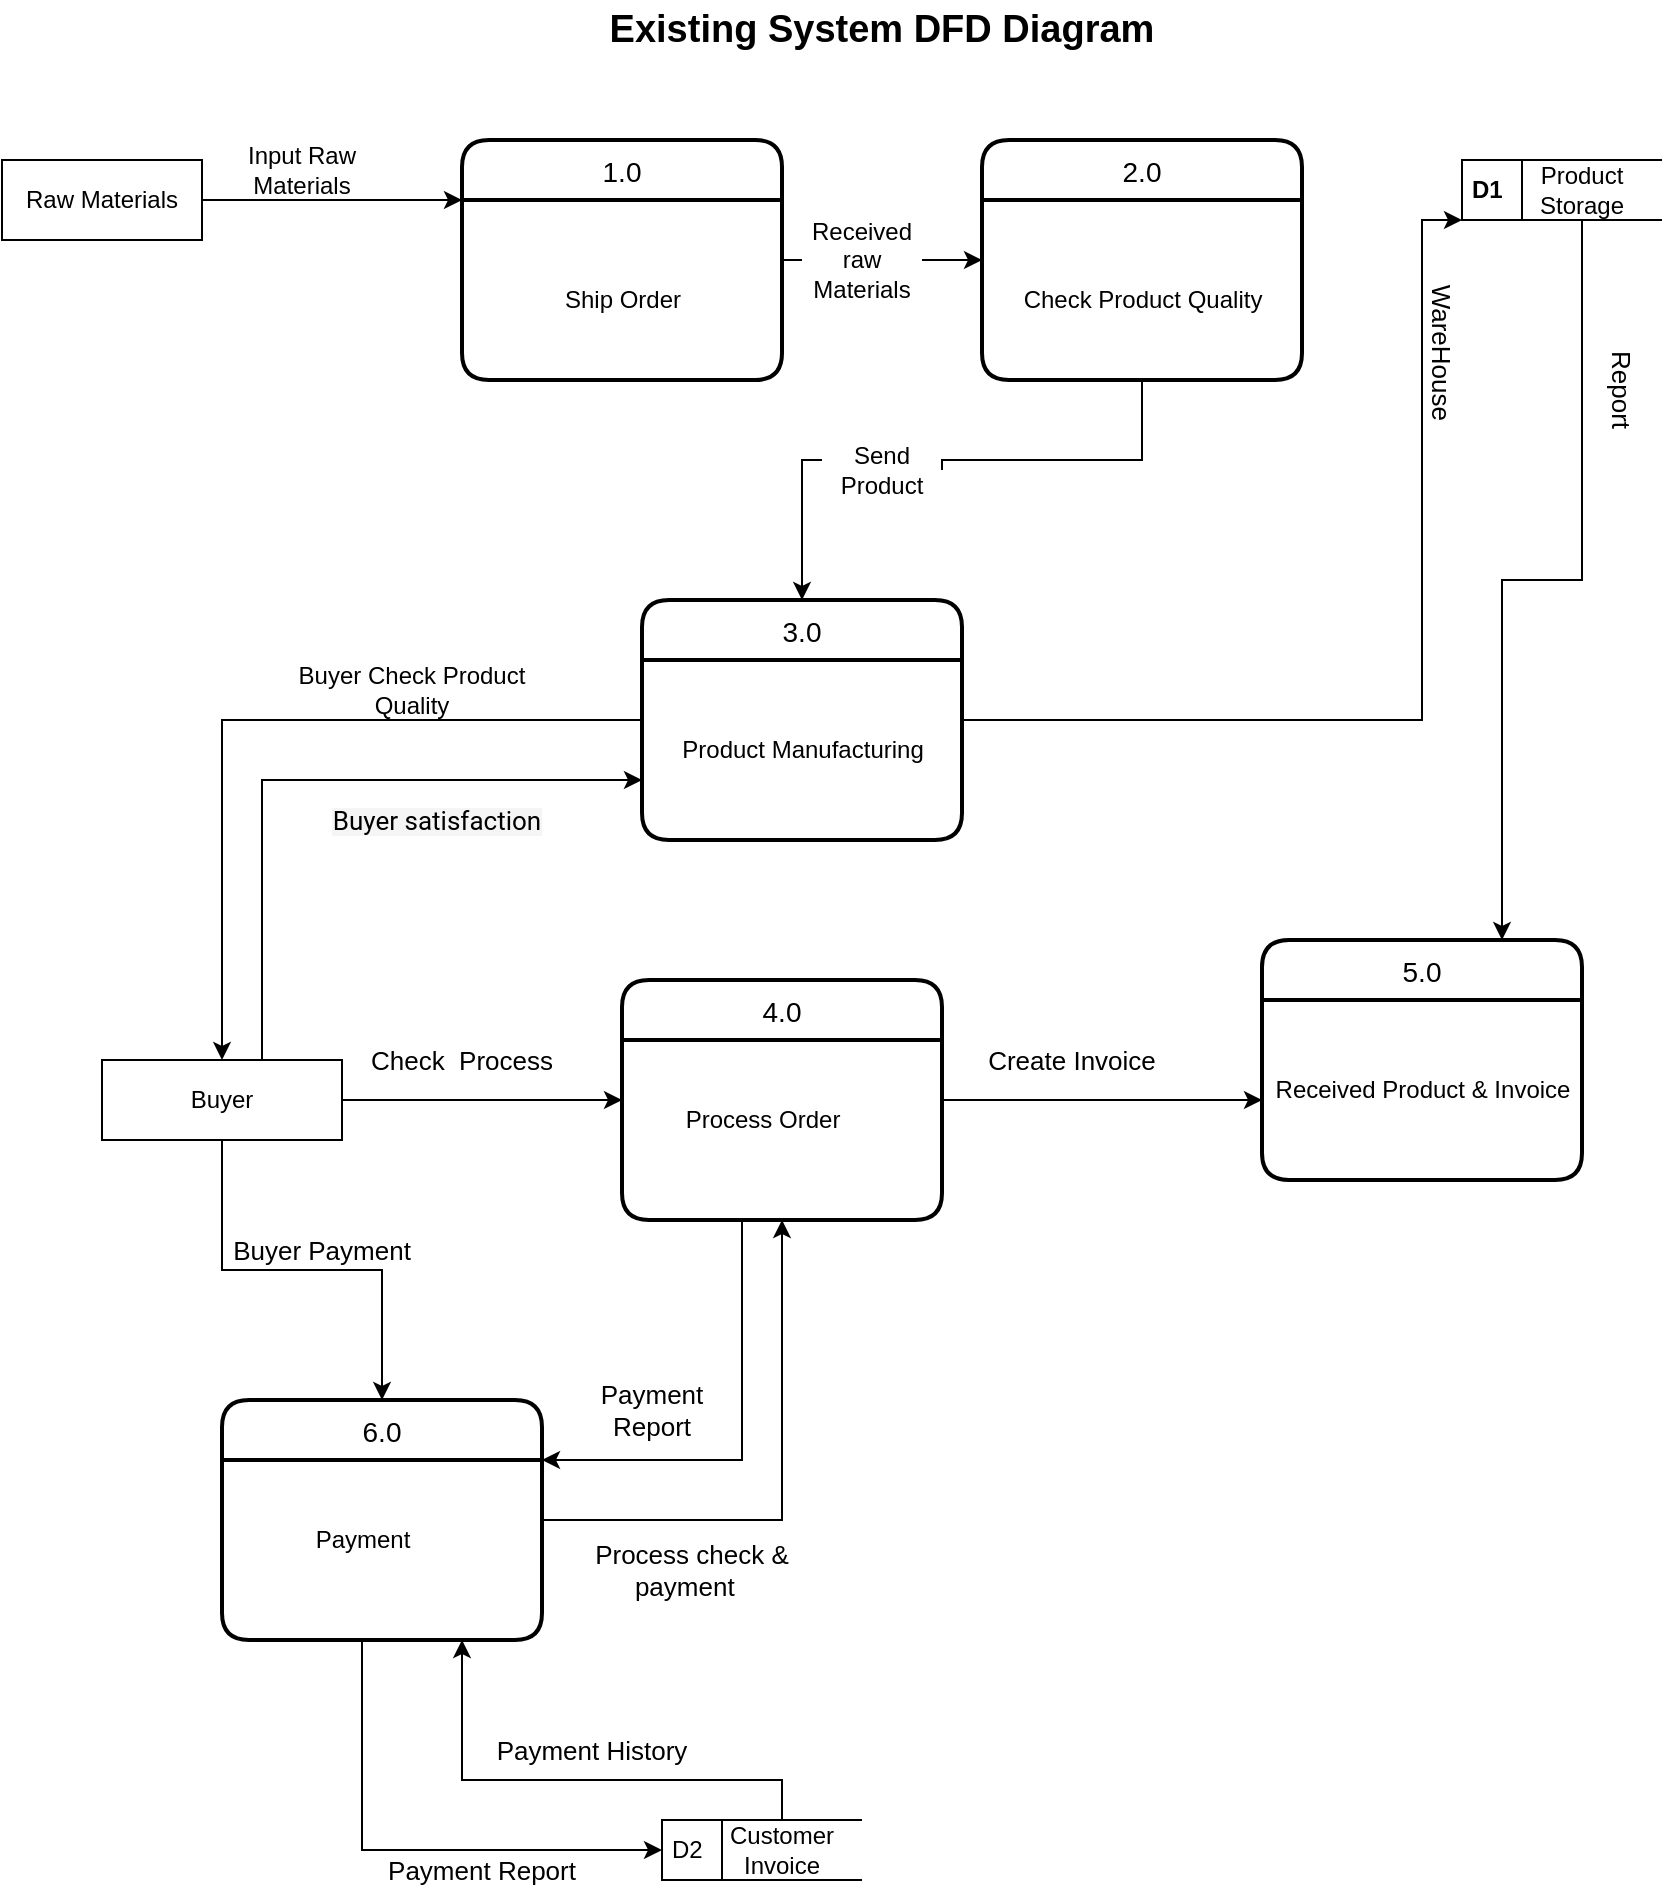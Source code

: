 <mxfile version="20.1.3" type="device"><diagram id="wSnIf-F3TeKTborRee6C" name="Page-1"><mxGraphModel dx="2035" dy="662" grid="1" gridSize="10" guides="1" tooltips="1" connect="1" arrows="1" fold="1" page="1" pageScale="1" pageWidth="850" pageHeight="1100" math="0" shadow="0"><root><mxCell id="0"/><mxCell id="1" parent="0"/><mxCell id="-LUThHKFtOne_hOThDJO-33" style="edgeStyle=orthogonalEdgeStyle;rounded=0;orthogonalLoop=1;jettySize=auto;html=1;entryX=0.5;entryY=0;entryDx=0;entryDy=0;startArrow=none;" parent="1" source="MpB0bIgudN63DsiPx6dl-4" target="-LUThHKFtOne_hOThDJO-17" edge="1"><mxGeometry relative="1" as="geometry"><Array as="points"><mxPoint x="380" y="260"/></Array></mxGeometry></mxCell><mxCell id="-LUThHKFtOne_hOThDJO-5" value="2.0" style="swimlane;childLayout=stackLayout;horizontal=1;startSize=30;horizontalStack=0;rounded=1;fontSize=14;fontStyle=0;strokeWidth=2;resizeParent=0;resizeLast=1;shadow=0;dashed=0;align=center;" parent="1" vertex="1"><mxGeometry x="470" y="100" width="160" height="120" as="geometry"/></mxCell><mxCell id="-LUThHKFtOne_hOThDJO-20" style="edgeStyle=orthogonalEdgeStyle;rounded=0;orthogonalLoop=1;jettySize=auto;html=1;entryX=0;entryY=0.25;entryDx=0;entryDy=0;" parent="1" source="-LUThHKFtOne_hOThDJO-14" target="-LUThHKFtOne_hOThDJO-15" edge="1"><mxGeometry relative="1" as="geometry"/></mxCell><mxCell id="-LUThHKFtOne_hOThDJO-14" value="Raw Materials" style="whiteSpace=wrap;html=1;align=center;" parent="1" vertex="1"><mxGeometry x="-20" y="110" width="100" height="40" as="geometry"/></mxCell><mxCell id="-LUThHKFtOne_hOThDJO-30" style="edgeStyle=orthogonalEdgeStyle;rounded=0;orthogonalLoop=1;jettySize=auto;html=1;entryX=0;entryY=0.5;entryDx=0;entryDy=0;startArrow=none;" parent="1" source="MpB0bIgudN63DsiPx6dl-2" target="-LUThHKFtOne_hOThDJO-5" edge="1"><mxGeometry relative="1" as="geometry"/></mxCell><mxCell id="-LUThHKFtOne_hOThDJO-15" value="1.0" style="swimlane;childLayout=stackLayout;horizontal=1;startSize=30;horizontalStack=0;rounded=1;fontSize=14;fontStyle=0;strokeWidth=2;resizeParent=0;resizeLast=1;shadow=0;dashed=0;align=center;" parent="1" vertex="1"><mxGeometry x="210" y="100" width="160" height="120" as="geometry"/></mxCell><mxCell id="-LUThHKFtOne_hOThDJO-16" value="5.0" style="swimlane;childLayout=stackLayout;horizontal=1;startSize=30;horizontalStack=0;rounded=1;fontSize=14;fontStyle=0;strokeWidth=2;resizeParent=0;resizeLast=1;shadow=0;dashed=0;align=center;" parent="1" vertex="1"><mxGeometry x="610" y="500" width="160" height="120" as="geometry"/></mxCell><mxCell id="-LUThHKFtOne_hOThDJO-34" value="Received Product &amp;amp; Invoice" style="text;html=1;align=center;verticalAlign=middle;resizable=0;points=[];autosize=1;strokeColor=none;fillColor=none;" parent="-LUThHKFtOne_hOThDJO-16" vertex="1"><mxGeometry y="30" width="160" height="90" as="geometry"/></mxCell><mxCell id="-LUThHKFtOne_hOThDJO-37" style="edgeStyle=orthogonalEdgeStyle;rounded=0;orthogonalLoop=1;jettySize=auto;html=1;entryX=0;entryY=1;entryDx=0;entryDy=0;" parent="1" source="-LUThHKFtOne_hOThDJO-17" target="-LUThHKFtOne_hOThDJO-21" edge="1"><mxGeometry relative="1" as="geometry"><Array as="points"><mxPoint x="690" y="390"/><mxPoint x="690" y="140"/></Array></mxGeometry></mxCell><mxCell id="-LUThHKFtOne_hOThDJO-45" style="edgeStyle=orthogonalEdgeStyle;rounded=0;orthogonalLoop=1;jettySize=auto;html=1;entryX=0.5;entryY=0;entryDx=0;entryDy=0;" parent="1" source="-LUThHKFtOne_hOThDJO-17" target="-LUThHKFtOne_hOThDJO-22" edge="1"><mxGeometry relative="1" as="geometry"/></mxCell><mxCell id="-LUThHKFtOne_hOThDJO-17" value="3.0" style="swimlane;childLayout=stackLayout;horizontal=1;startSize=30;horizontalStack=0;rounded=1;fontSize=14;fontStyle=0;strokeWidth=2;resizeParent=0;resizeLast=1;shadow=0;dashed=0;align=center;" parent="1" vertex="1"><mxGeometry x="300" y="330" width="160" height="120" as="geometry"/></mxCell><mxCell id="-LUThHKFtOne_hOThDJO-31" value="Product Manufacturing" style="text;html=1;align=center;verticalAlign=middle;resizable=0;points=[];autosize=1;strokeColor=none;fillColor=none;" parent="-LUThHKFtOne_hOThDJO-17" vertex="1"><mxGeometry y="30" width="160" height="90" as="geometry"/></mxCell><mxCell id="-LUThHKFtOne_hOThDJO-40" style="edgeStyle=orthogonalEdgeStyle;rounded=0;orthogonalLoop=1;jettySize=auto;html=1;" parent="1" source="-LUThHKFtOne_hOThDJO-18" edge="1"><mxGeometry relative="1" as="geometry"><mxPoint x="610" y="580" as="targetPoint"/></mxGeometry></mxCell><mxCell id="-LUThHKFtOne_hOThDJO-43" style="edgeStyle=orthogonalEdgeStyle;rounded=0;orthogonalLoop=1;jettySize=auto;html=1;entryX=1;entryY=0.25;entryDx=0;entryDy=0;" parent="1" source="-LUThHKFtOne_hOThDJO-18" target="-LUThHKFtOne_hOThDJO-25" edge="1"><mxGeometry relative="1" as="geometry"><Array as="points"><mxPoint x="350" y="760"/></Array></mxGeometry></mxCell><mxCell id="-LUThHKFtOne_hOThDJO-18" value="4.0" style="swimlane;childLayout=stackLayout;horizontal=1;startSize=30;horizontalStack=0;rounded=1;fontSize=14;fontStyle=0;strokeWidth=2;resizeParent=0;resizeLast=1;shadow=0;dashed=0;align=center;" parent="1" vertex="1"><mxGeometry x="290" y="520" width="160" height="120" as="geometry"/></mxCell><mxCell id="-LUThHKFtOne_hOThDJO-21" value="D1" style="html=1;dashed=0;whitespace=wrap;shape=mxgraph.dfd.dataStoreID;align=left;spacingLeft=3;points=[[0,0],[0.5,0],[1,0],[0,0.5],[1,0.5],[0,1],[0.5,1],[1,1]];fontStyle=1" parent="1" vertex="1"><mxGeometry x="710" y="110" width="100" height="30" as="geometry"/></mxCell><mxCell id="-LUThHKFtOne_hOThDJO-39" style="edgeStyle=orthogonalEdgeStyle;rounded=0;orthogonalLoop=1;jettySize=auto;html=1;entryX=0;entryY=0.5;entryDx=0;entryDy=0;" parent="1" source="-LUThHKFtOne_hOThDJO-22" target="-LUThHKFtOne_hOThDJO-18" edge="1"><mxGeometry relative="1" as="geometry"/></mxCell><mxCell id="-LUThHKFtOne_hOThDJO-41" style="edgeStyle=orthogonalEdgeStyle;rounded=0;orthogonalLoop=1;jettySize=auto;html=1;" parent="1" source="-LUThHKFtOne_hOThDJO-22" target="-LUThHKFtOne_hOThDJO-25" edge="1"><mxGeometry relative="1" as="geometry"/></mxCell><mxCell id="-LUThHKFtOne_hOThDJO-46" style="edgeStyle=orthogonalEdgeStyle;rounded=0;orthogonalLoop=1;jettySize=auto;html=1;entryX=0;entryY=0.75;entryDx=0;entryDy=0;" parent="1" source="-LUThHKFtOne_hOThDJO-22" target="-LUThHKFtOne_hOThDJO-17" edge="1"><mxGeometry relative="1" as="geometry"><Array as="points"><mxPoint x="110" y="420"/></Array></mxGeometry></mxCell><mxCell id="-LUThHKFtOne_hOThDJO-22" value="Buyer" style="rounded=0;whiteSpace=wrap;html=1;" parent="1" vertex="1"><mxGeometry x="30" y="560" width="120" height="40" as="geometry"/></mxCell><mxCell id="-LUThHKFtOne_hOThDJO-42" style="edgeStyle=orthogonalEdgeStyle;rounded=0;orthogonalLoop=1;jettySize=auto;html=1;entryX=0.5;entryY=1;entryDx=0;entryDy=0;" parent="1" source="-LUThHKFtOne_hOThDJO-25" target="-LUThHKFtOne_hOThDJO-18" edge="1"><mxGeometry relative="1" as="geometry"/></mxCell><mxCell id="-LUThHKFtOne_hOThDJO-47" style="edgeStyle=orthogonalEdgeStyle;rounded=0;orthogonalLoop=1;jettySize=auto;html=1;entryX=0;entryY=0.5;entryDx=0;entryDy=0;" parent="1" source="-LUThHKFtOne_hOThDJO-25" target="-LUThHKFtOne_hOThDJO-27" edge="1"><mxGeometry relative="1" as="geometry"><Array as="points"><mxPoint x="160" y="955"/></Array></mxGeometry></mxCell><mxCell id="-LUThHKFtOne_hOThDJO-25" value="6.0" style="swimlane;childLayout=stackLayout;horizontal=1;startSize=30;horizontalStack=0;rounded=1;fontSize=14;fontStyle=0;strokeWidth=2;resizeParent=0;resizeLast=1;shadow=0;dashed=0;align=center;" parent="1" vertex="1"><mxGeometry x="90" y="730" width="160" height="120" as="geometry"/></mxCell><mxCell id="-LUThHKFtOne_hOThDJO-27" value="D2" style="html=1;dashed=0;whitespace=wrap;shape=mxgraph.dfd.dataStoreID;align=left;spacingLeft=3;points=[[0,0],[0.5,0],[1,0],[0,0.5],[1,0.5],[0,1],[0.5,1],[1,1]];" parent="1" vertex="1"><mxGeometry x="310" y="940" width="100" height="30" as="geometry"/></mxCell><mxCell id="-LUThHKFtOne_hOThDJO-28" value="Ship Order" style="text;html=1;align=center;verticalAlign=middle;resizable=0;points=[];autosize=1;strokeColor=none;fillColor=none;" parent="1" vertex="1"><mxGeometry x="250" y="165" width="80" height="30" as="geometry"/></mxCell><mxCell id="-LUThHKFtOne_hOThDJO-29" value="Check Product Quality" style="text;html=1;align=center;verticalAlign=middle;resizable=0;points=[];autosize=1;strokeColor=none;fillColor=none;" parent="1" vertex="1"><mxGeometry x="480" y="165" width="140" height="30" as="geometry"/></mxCell><mxCell id="-LUThHKFtOne_hOThDJO-38" style="edgeStyle=orthogonalEdgeStyle;rounded=0;orthogonalLoop=1;jettySize=auto;html=1;entryX=0.75;entryY=0;entryDx=0;entryDy=0;" parent="1" source="-LUThHKFtOne_hOThDJO-32" target="-LUThHKFtOne_hOThDJO-16" edge="1"><mxGeometry relative="1" as="geometry"/></mxCell><mxCell id="-LUThHKFtOne_hOThDJO-32" value="Product Storage" style="text;html=1;strokeColor=none;fillColor=none;align=center;verticalAlign=middle;whiteSpace=wrap;rounded=0;" parent="1" vertex="1"><mxGeometry x="740" y="110" width="60" height="30" as="geometry"/></mxCell><mxCell id="-LUThHKFtOne_hOThDJO-35" value="Process Order" style="text;html=1;align=center;verticalAlign=middle;resizable=0;points=[];autosize=1;strokeColor=none;fillColor=none;" parent="1" vertex="1"><mxGeometry x="310" y="575" width="100" height="30" as="geometry"/></mxCell><mxCell id="-LUThHKFtOne_hOThDJO-36" value="Payment" style="text;html=1;align=center;verticalAlign=middle;resizable=0;points=[];autosize=1;strokeColor=none;fillColor=none;" parent="1" vertex="1"><mxGeometry x="125" y="785" width="70" height="30" as="geometry"/></mxCell><mxCell id="MpB0bIgudN63DsiPx6dl-18" style="edgeStyle=orthogonalEdgeStyle;rounded=0;orthogonalLoop=1;jettySize=auto;html=1;entryX=0.75;entryY=1;entryDx=0;entryDy=0;fontSize=13;" edge="1" parent="1" source="-LUThHKFtOne_hOThDJO-44" target="-LUThHKFtOne_hOThDJO-25"><mxGeometry relative="1" as="geometry"><Array as="points"><mxPoint x="370" y="920"/><mxPoint x="210" y="920"/></Array></mxGeometry></mxCell><mxCell id="-LUThHKFtOne_hOThDJO-44" value="Customer Invoice" style="text;html=1;strokeColor=none;fillColor=none;align=center;verticalAlign=middle;whiteSpace=wrap;rounded=0;" parent="1" vertex="1"><mxGeometry x="340" y="940" width="60" height="30" as="geometry"/></mxCell><mxCell id="-LUThHKFtOne_hOThDJO-48" value="Existing System DFD Diagram" style="text;html=1;strokeColor=none;fillColor=none;align=center;verticalAlign=middle;whiteSpace=wrap;rounded=0;fontStyle=1;fontSize=19;" parent="1" vertex="1"><mxGeometry x="180" y="30" width="480" height="30" as="geometry"/></mxCell><mxCell id="MpB0bIgudN63DsiPx6dl-1" value="Input Raw Materials" style="text;html=1;strokeColor=none;fillColor=none;align=center;verticalAlign=middle;whiteSpace=wrap;rounded=0;" vertex="1" parent="1"><mxGeometry x="100" y="100" width="60" height="30" as="geometry"/></mxCell><mxCell id="MpB0bIgudN63DsiPx6dl-2" value="Received raw Materials" style="text;html=1;strokeColor=none;fillColor=none;align=center;verticalAlign=middle;whiteSpace=wrap;rounded=0;" vertex="1" parent="1"><mxGeometry x="380" y="145" width="60" height="30" as="geometry"/></mxCell><mxCell id="MpB0bIgudN63DsiPx6dl-3" value="" style="edgeStyle=orthogonalEdgeStyle;rounded=0;orthogonalLoop=1;jettySize=auto;html=1;entryX=0;entryY=0.5;entryDx=0;entryDy=0;endArrow=none;" edge="1" parent="1" source="-LUThHKFtOne_hOThDJO-15" target="MpB0bIgudN63DsiPx6dl-2"><mxGeometry relative="1" as="geometry"><mxPoint x="370" y="160" as="sourcePoint"/><mxPoint x="470" y="160" as="targetPoint"/><Array as="points"><mxPoint x="380" y="160"/><mxPoint x="380" y="160"/></Array></mxGeometry></mxCell><mxCell id="MpB0bIgudN63DsiPx6dl-4" value="Send Product" style="text;html=1;strokeColor=none;fillColor=none;align=center;verticalAlign=middle;whiteSpace=wrap;rounded=0;" vertex="1" parent="1"><mxGeometry x="390" y="250" width="60" height="30" as="geometry"/></mxCell><mxCell id="MpB0bIgudN63DsiPx6dl-5" value="" style="edgeStyle=orthogonalEdgeStyle;rounded=0;orthogonalLoop=1;jettySize=auto;html=1;entryX=1;entryY=0.5;entryDx=0;entryDy=0;endArrow=none;" edge="1" parent="1" source="-LUThHKFtOne_hOThDJO-5" target="MpB0bIgudN63DsiPx6dl-4"><mxGeometry relative="1" as="geometry"><Array as="points"><mxPoint x="550" y="260"/><mxPoint x="450" y="260"/></Array><mxPoint x="550" y="220.0" as="sourcePoint"/><mxPoint x="380" y="330.0" as="targetPoint"/></mxGeometry></mxCell><mxCell id="MpB0bIgudN63DsiPx6dl-6" value="Buyer Check Product Quality" style="text;html=1;strokeColor=none;fillColor=none;align=center;verticalAlign=middle;whiteSpace=wrap;rounded=0;" vertex="1" parent="1"><mxGeometry x="125" y="360" width="120" height="30" as="geometry"/></mxCell><mxCell id="MpB0bIgudN63DsiPx6dl-7" value="&lt;span style=&quot;font-family: Roboto, RobotoDraft, Helvetica, Arial, sans-serif; text-align: start; background-color: rgb(245, 245, 245);&quot;&gt;&lt;font style=&quot;font-size: 13px;&quot;&gt;Buyer satisfaction&lt;/font&gt;&lt;/span&gt;" style="text;html=1;strokeColor=none;fillColor=none;align=center;verticalAlign=middle;whiteSpace=wrap;rounded=0;" vertex="1" parent="1"><mxGeometry x="95" y="420" width="205" height="40" as="geometry"/></mxCell><mxCell id="MpB0bIgudN63DsiPx6dl-10" value="Buyer Payment" style="text;html=1;strokeColor=none;fillColor=none;align=center;verticalAlign=middle;whiteSpace=wrap;rounded=0;fontSize=13;" vertex="1" parent="1"><mxGeometry x="90" y="640" width="100" height="30" as="geometry"/></mxCell><mxCell id="MpB0bIgudN63DsiPx6dl-11" value="Check&amp;nbsp; Process" style="text;html=1;strokeColor=none;fillColor=none;align=center;verticalAlign=middle;whiteSpace=wrap;rounded=0;fontSize=13;" vertex="1" parent="1"><mxGeometry x="160" y="545" width="100" height="30" as="geometry"/></mxCell><mxCell id="MpB0bIgudN63DsiPx6dl-12" value="Create Invoice" style="text;html=1;strokeColor=none;fillColor=none;align=center;verticalAlign=middle;whiteSpace=wrap;rounded=0;fontSize=13;" vertex="1" parent="1"><mxGeometry x="470" y="545" width="90" height="30" as="geometry"/></mxCell><mxCell id="MpB0bIgudN63DsiPx6dl-13" value="Payment Report" style="text;html=1;strokeColor=none;fillColor=none;align=center;verticalAlign=middle;whiteSpace=wrap;rounded=0;fontSize=13;" vertex="1" parent="1"><mxGeometry x="260" y="720" width="90" height="30" as="geometry"/></mxCell><mxCell id="MpB0bIgudN63DsiPx6dl-14" value="Process check &amp;amp; payment&amp;nbsp;&amp;nbsp;" style="text;html=1;strokeColor=none;fillColor=none;align=center;verticalAlign=middle;whiteSpace=wrap;rounded=0;fontSize=13;" vertex="1" parent="1"><mxGeometry x="260" y="800" width="130" height="30" as="geometry"/></mxCell><mxCell id="MpB0bIgudN63DsiPx6dl-15" value="WareHouse&amp;nbsp;&amp;nbsp;" style="text;html=1;strokeColor=none;fillColor=none;align=center;verticalAlign=middle;whiteSpace=wrap;rounded=0;fontSize=13;rotation=90;" vertex="1" parent="1"><mxGeometry x="670" y="195" width="60" height="30" as="geometry"/></mxCell><mxCell id="MpB0bIgudN63DsiPx6dl-16" value="Report" style="text;html=1;strokeColor=none;fillColor=none;align=center;verticalAlign=middle;whiteSpace=wrap;rounded=0;fontSize=13;rotation=90;" vertex="1" parent="1"><mxGeometry x="760" y="210" width="60" height="30" as="geometry"/></mxCell><mxCell id="MpB0bIgudN63DsiPx6dl-17" value="Payment History" style="text;html=1;strokeColor=none;fillColor=none;align=center;verticalAlign=middle;whiteSpace=wrap;rounded=0;fontSize=13;" vertex="1" parent="1"><mxGeometry x="220" y="890" width="110" height="30" as="geometry"/></mxCell><mxCell id="MpB0bIgudN63DsiPx6dl-19" value="Payment Report" style="text;html=1;strokeColor=none;fillColor=none;align=center;verticalAlign=middle;whiteSpace=wrap;rounded=0;fontSize=13;" vertex="1" parent="1"><mxGeometry x="150" y="950" width="140" height="30" as="geometry"/></mxCell></root></mxGraphModel></diagram></mxfile>